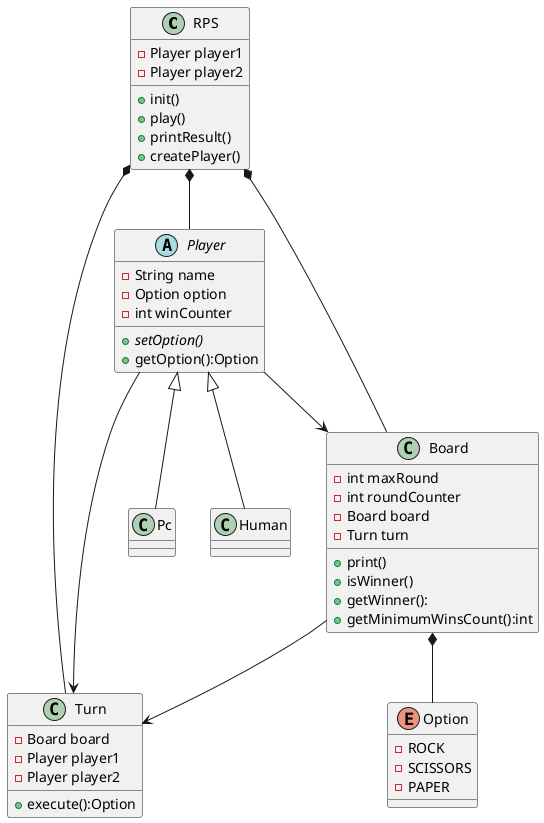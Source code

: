 @startuml

class RPS
abstract class Player
class Turn
class Board
class Human
class Pc
enum Option


RPS *-- Player
RPS *-- Board
RPS *-- Turn
Player --> Board

Player <|-- Human
Player <|-- Pc

Board *-- Option
Player --> Turn
Board --> Turn

RPS : - Player player1
RPS : - Player player2
RPS : + init()
RPS : + play()
RPS : + printResult()
RPS : + createPlayer()

Player : - String name
Player : - Option option
Player : - int winCounter
Player : + {abstract}setOption()
Player : + getOption():Option

Board : - int maxRound
Board : - int roundCounter
Board : - Board board
Board : - Turn turn
Board : + print()
Board : + isWinner()
Board : + getWinner():
Board : + getMinimumWinsCount():int


Turn : - Board board
Turn : - Player player1
Turn : - Player player2
Turn : + execute():Option


Option : - ROCK
Option : - SCISSORS
Option : - PAPER




@enduml